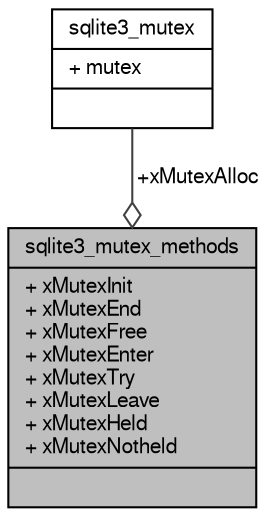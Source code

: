 digraph "sqlite3_mutex_methods"
{
  edge [fontname="FreeSans",fontsize="10",labelfontname="FreeSans",labelfontsize="10"];
  node [fontname="FreeSans",fontsize="10",shape=record];
  Node1 [label="{sqlite3_mutex_methods\n|+ xMutexInit\l+ xMutexEnd\l+ xMutexFree\l+ xMutexEnter\l+ xMutexTry\l+ xMutexLeave\l+ xMutexHeld\l+ xMutexNotheld\l|}",height=0.2,width=0.4,color="black", fillcolor="grey75", style="filled", fontcolor="black"];
  Node2 -> Node1 [color="grey25",fontsize="10",style="solid",label=" +xMutexAlloc" ,arrowhead="odiamond",fontname="FreeSans"];
  Node2 [label="{sqlite3_mutex\n|+ mutex\l|}",height=0.2,width=0.4,color="black", fillcolor="white", style="filled",URL="$structsqlite3__mutex.html"];
}
